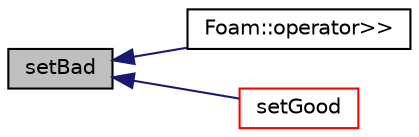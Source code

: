 digraph "setBad"
{
  bgcolor="transparent";
  edge [fontname="Helvetica",fontsize="10",labelfontname="Helvetica",labelfontsize="10"];
  node [fontname="Helvetica",fontsize="10",shape=record];
  rankdir="LR";
  Node1 [label="setBad",height=0.2,width=0.4,color="black", fillcolor="grey75", style="filled" fontcolor="black"];
  Node1 -> Node2 [dir="back",color="midnightblue",fontsize="10",style="solid",fontname="Helvetica"];
  Node2 [label="Foam::operator\>\>",height=0.2,width=0.4,color="black",URL="$namespaceFoam.html#a0ac486020b556b1f6d1413b72f05a21e"];
  Node1 -> Node3 [dir="back",color="midnightblue",fontsize="10",style="solid",fontname="Helvetica"];
  Node3 [label="setGood",height=0.2,width=0.4,color="red",URL="$classFoam_1_1IOstream.html#a473118515da3a7497d0673dd24674c70",tooltip="Set stream to be good. "];
}
